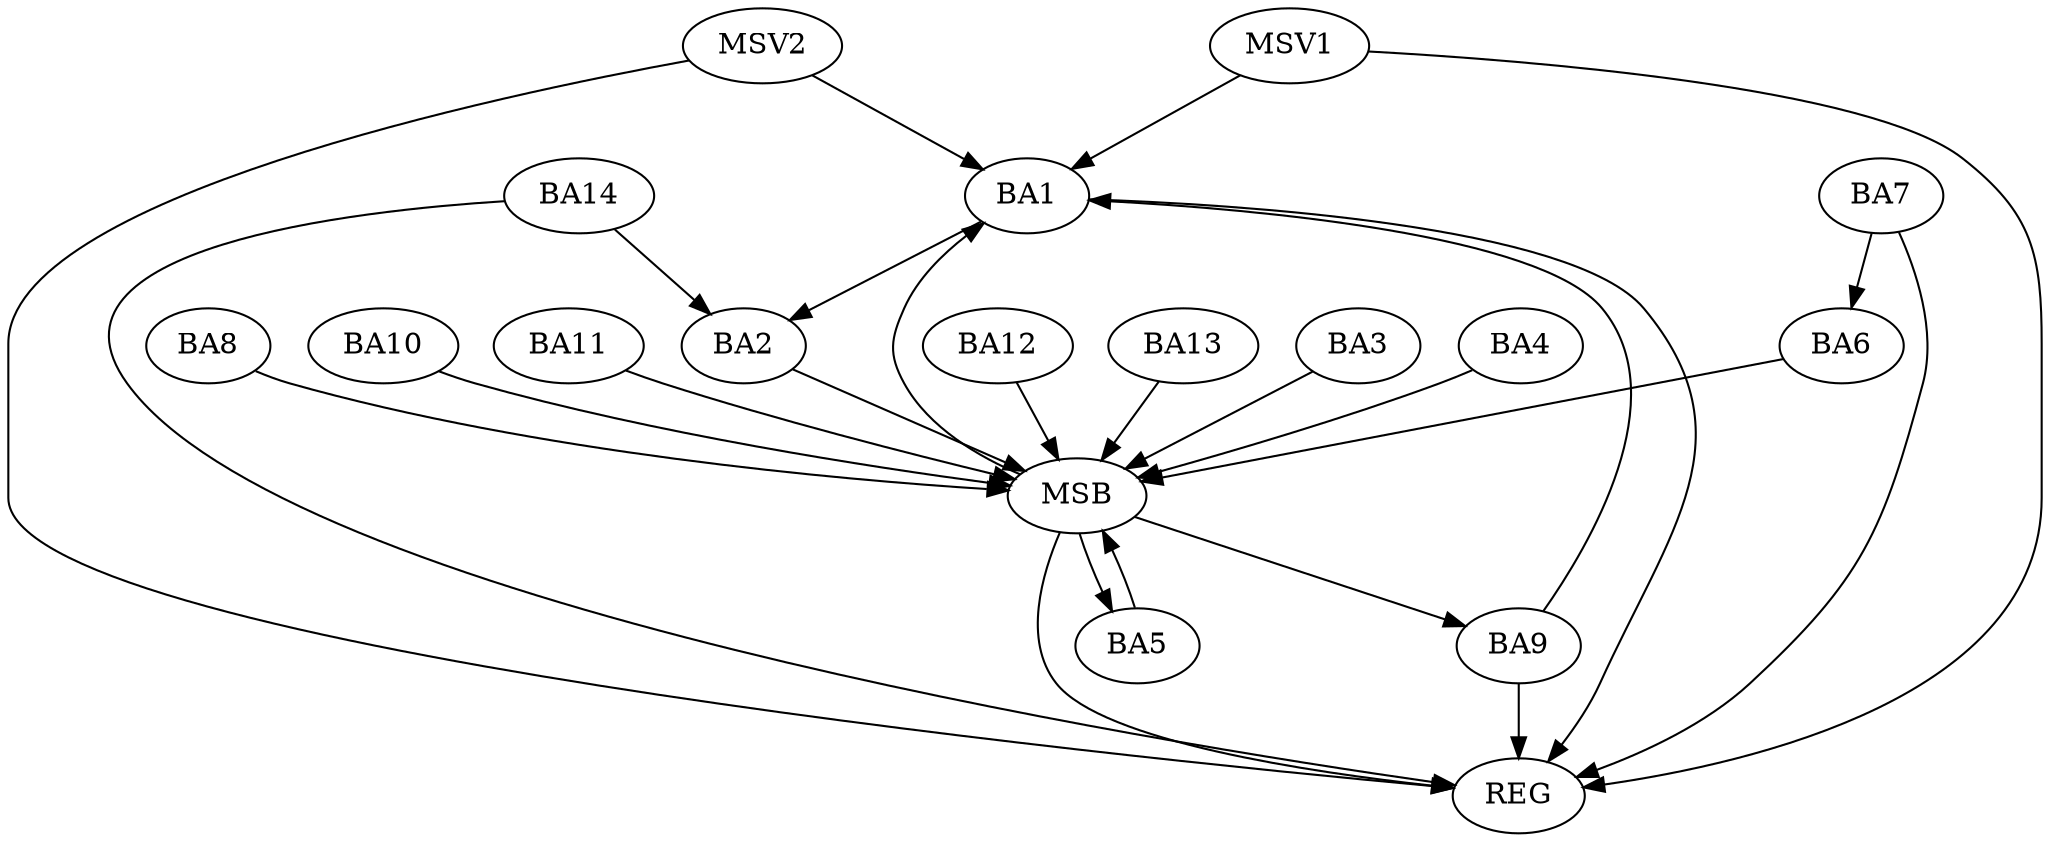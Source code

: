 strict digraph G {
  BA1 [ label="BA1" ];
  BA2 [ label="BA2" ];
  BA3 [ label="BA3" ];
  BA4 [ label="BA4" ];
  BA5 [ label="BA5" ];
  BA6 [ label="BA6" ];
  BA7 [ label="BA7" ];
  BA8 [ label="BA8" ];
  BA9 [ label="BA9" ];
  BA10 [ label="BA10" ];
  BA11 [ label="BA11" ];
  BA12 [ label="BA12" ];
  BA13 [ label="BA13" ];
  BA14 [ label="BA14" ];
  REG [ label="REG" ];
  MSB [ label="MSB" ];
  MSV1 [ label="MSV1" ];
  MSV2 [ label="MSV2" ];
  BA1 -> BA2;
  BA7 -> BA6;
  BA9 -> BA1;
  BA14 -> BA2;
  BA1 -> REG;
  BA7 -> REG;
  BA9 -> REG;
  BA14 -> REG;
  BA2 -> MSB;
  MSB -> BA1;
  MSB -> REG;
  BA3 -> MSB;
  BA4 -> MSB;
  BA5 -> MSB;
  BA6 -> MSB;
  MSB -> BA5;
  BA8 -> MSB;
  BA10 -> MSB;
  MSB -> BA9;
  BA11 -> MSB;
  BA12 -> MSB;
  BA13 -> MSB;
  MSV1 -> BA1;
  MSV1 -> REG;
  MSV2 -> BA1;
  MSV2 -> REG;
}
